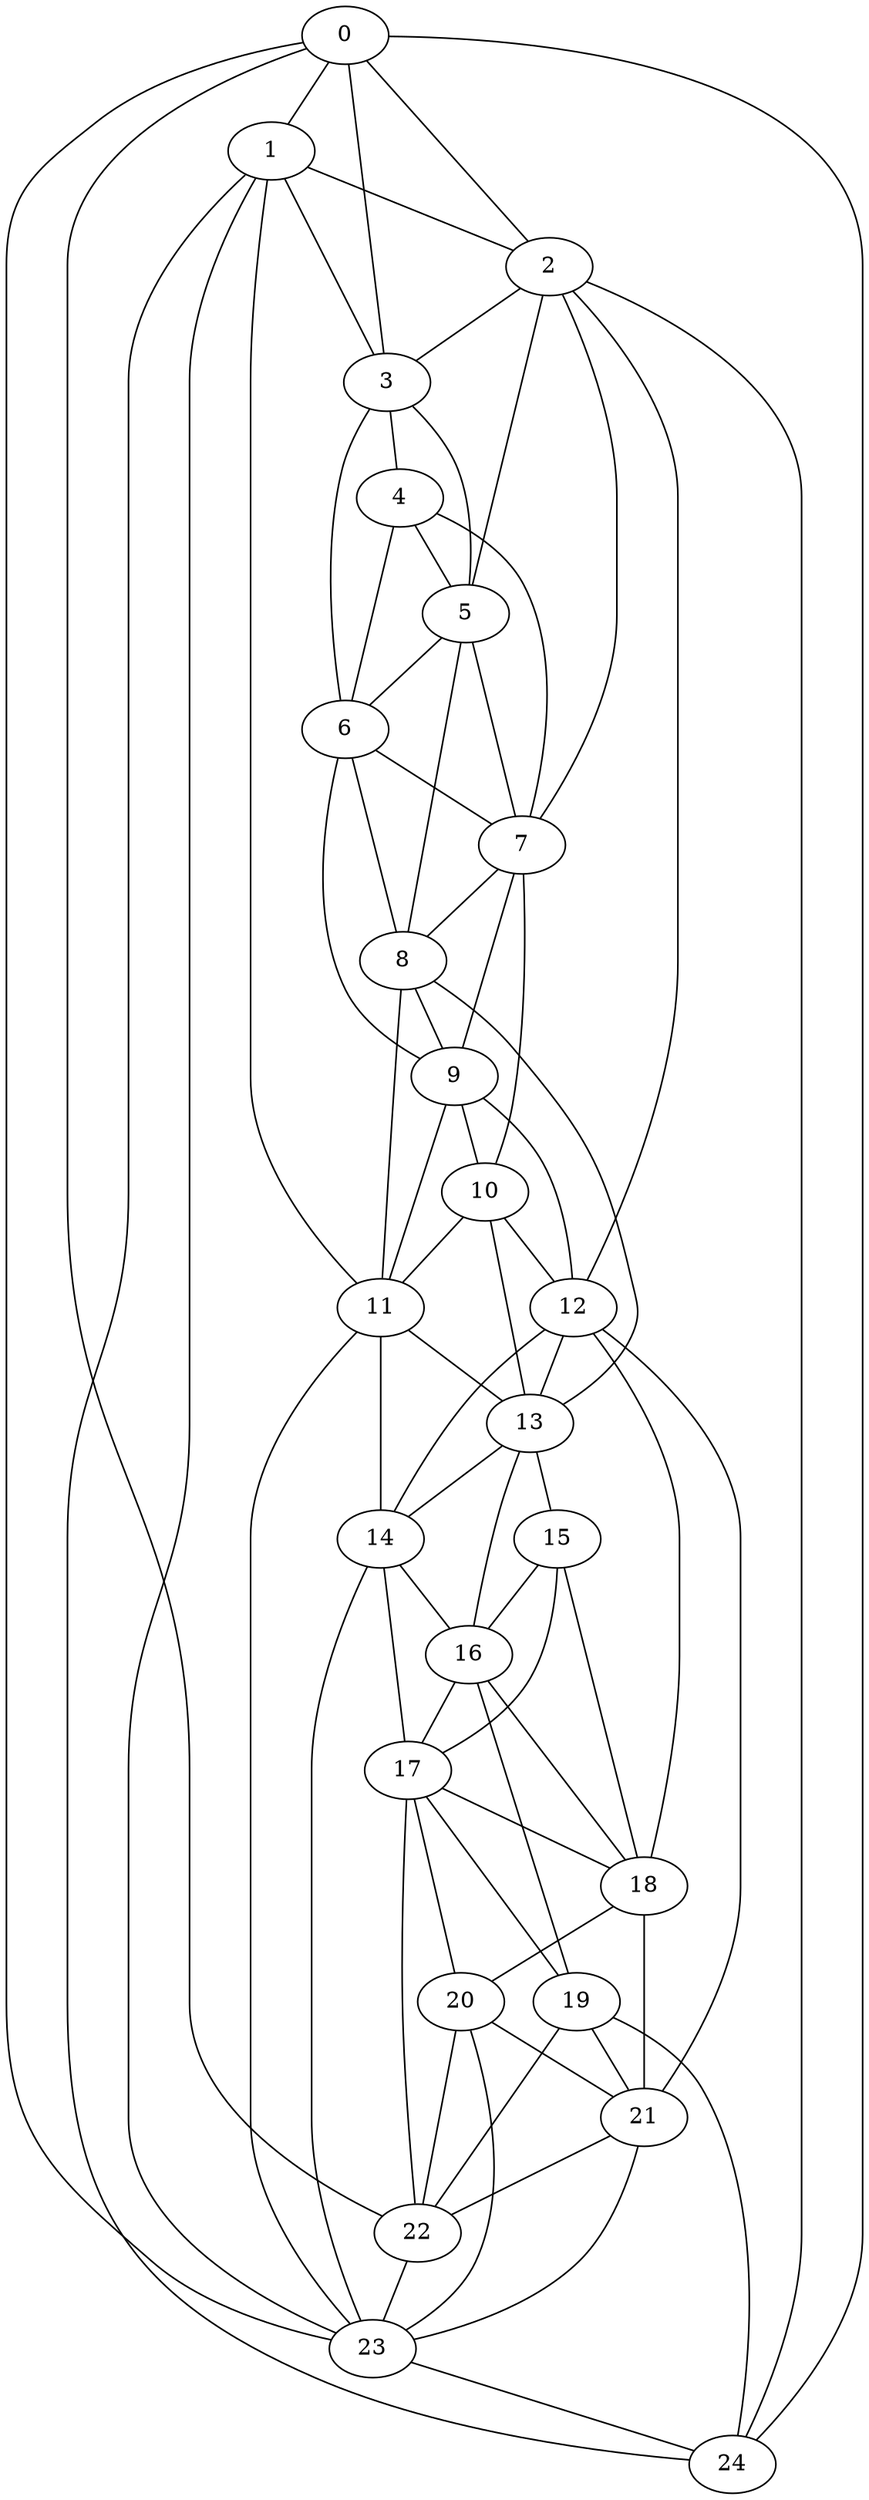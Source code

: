 strict graph "watts_strogatz_graph(25,6,0.1)" {
0;
1;
2;
3;
4;
5;
6;
7;
8;
9;
10;
11;
12;
13;
14;
15;
16;
17;
18;
19;
20;
21;
22;
23;
24;
0 -- 1  [is_available=True, prob="0.926601881601"];
0 -- 2  [is_available=True, prob="0.996725040481"];
0 -- 3  [is_available=True, prob="0.00301435175555"];
0 -- 22  [is_available=True, prob="0.651958260921"];
0 -- 23  [is_available=True, prob="0.768622067081"];
0 -- 24  [is_available=True, prob="0.369808114713"];
1 -- 2  [is_available=True, prob="0.585665126294"];
1 -- 3  [is_available=True, prob="0.808862889646"];
1 -- 11  [is_available=True, prob="0.777749500413"];
1 -- 23  [is_available=True, prob="0.00285536643979"];
1 -- 24  [is_available=True, prob="0.387560950582"];
2 -- 3  [is_available=True, prob="0.304642419302"];
2 -- 5  [is_available=True, prob="0.370530330942"];
2 -- 7  [is_available=True, prob="0.0869528571464"];
2 -- 12  [is_available=True, prob="0.041675881788"];
2 -- 24  [is_available=True, prob="0.204954636886"];
3 -- 4  [is_available=True, prob="0.952812782303"];
3 -- 5  [is_available=True, prob="0.694089502904"];
3 -- 6  [is_available=True, prob="0.0982756731333"];
4 -- 5  [is_available=True, prob="0.0440967406562"];
4 -- 6  [is_available=True, prob="0.937394755132"];
4 -- 7  [is_available=True, prob="0.014974205904"];
5 -- 6  [is_available=True, prob="0.969494229346"];
5 -- 7  [is_available=True, prob="0.630858189475"];
5 -- 8  [is_available=True, prob="1.0"];
6 -- 7  [is_available=True, prob="0.281670282918"];
6 -- 8  [is_available=True, prob="0.775257540712"];
6 -- 9  [is_available=True, prob="0.112534698703"];
7 -- 8  [is_available=True, prob="0.448176796976"];
7 -- 9  [is_available=True, prob="1.0"];
7 -- 10  [is_available=True, prob="1.0"];
8 -- 9  [is_available=True, prob="0.00337325290466"];
8 -- 11  [is_available=True, prob="1.0"];
8 -- 13  [is_available=True, prob="0.353761537325"];
9 -- 10  [is_available=True, prob="0.572647078967"];
9 -- 11  [is_available=True, prob="1.0"];
9 -- 12  [is_available=True, prob="1.0"];
10 -- 11  [is_available=True, prob="0.447236992555"];
10 -- 12  [is_available=True, prob="0.630478273169"];
10 -- 13  [is_available=True, prob="1.0"];
11 -- 13  [is_available=True, prob="0.967743313982"];
11 -- 14  [is_available=True, prob="0.88896228522"];
11 -- 23  [is_available=True, prob="0.352718656867"];
12 -- 13  [is_available=True, prob="0.162066169726"];
12 -- 14  [is_available=True, prob="0.535996941955"];
12 -- 18  [is_available=True, prob="0.427201753536"];
12 -- 21  [is_available=True, prob="0.135798728088"];
13 -- 14  [is_available=True, prob="0.0423705268573"];
13 -- 15  [is_available=True, prob="0.350792236893"];
13 -- 16  [is_available=True, prob="0.308147651038"];
14 -- 16  [is_available=True, prob="0.865263628128"];
14 -- 17  [is_available=True, prob="0.298630107286"];
14 -- 23  [is_available=True, prob="1.0"];
15 -- 16  [is_available=True, prob="0.663312611275"];
15 -- 17  [is_available=True, prob="0.820901674911"];
15 -- 18  [is_available=True, prob="0.502515659152"];
16 -- 17  [is_available=True, prob="0.464641637207"];
16 -- 18  [is_available=True, prob="0.778988045796"];
16 -- 19  [is_available=True, prob="0.61759636352"];
17 -- 18  [is_available=True, prob="1.0"];
17 -- 19  [is_available=True, prob="1.0"];
17 -- 20  [is_available=True, prob="0.300371811697"];
17 -- 22  [is_available=True, prob="0.557083980627"];
18 -- 20  [is_available=True, prob="0.447614816354"];
18 -- 21  [is_available=True, prob="0.253728239128"];
19 -- 21  [is_available=True, prob="0.377183498055"];
19 -- 22  [is_available=True, prob="0.685066726922"];
19 -- 24  [is_available=True, prob="1.0"];
20 -- 21  [is_available=True, prob="0.166612701457"];
20 -- 22  [is_available=True, prob="0.252660004068"];
20 -- 23  [is_available=True, prob="0.64780731825"];
21 -- 22  [is_available=True, prob="0.961464286019"];
21 -- 23  [is_available=True, prob="0.677532001024"];
22 -- 23  [is_available=True, prob="1.0"];
23 -- 24  [is_available=True, prob="1.0"];
}
